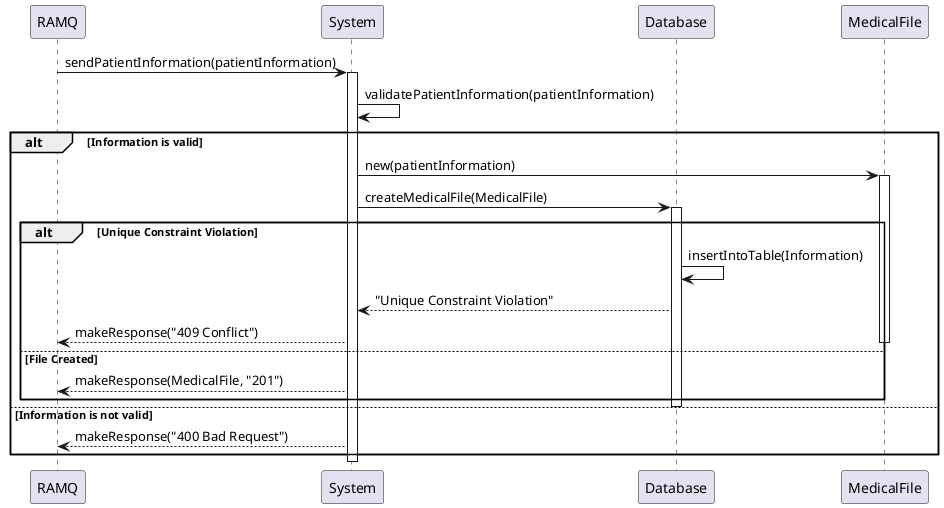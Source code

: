 @startuml 

participant "RAMQ" as RAMQ
participant "System" as System
participant "Database" as Database
participant "MedicalFile" as MedFile

RAMQ -> System: sendPatientInformation(patientInformation)
activate System
System -> System: validatePatientInformation(patientInformation)
alt Information is valid
    System -> MedFile: new(patientInformation)
    activate MedFile
    System -> Database: createMedicalFile(MedicalFile)
    activate Database
    alt Unique Constraint Violation
    Database -> Database: insertIntoTable(Information)

        Database --> System: "Unique Constraint Violation"
        System --> RAMQ: makeResponse("409 Conflict")
    else File Created
        deactivate MedFile
        System --> RAMQ: makeResponse(MedicalFile, "201")
    end
    deactivate Database
else Information is not valid
    System --> RAMQ: makeResponse("400 Bad Request")
end
deactivate System

@enduml
